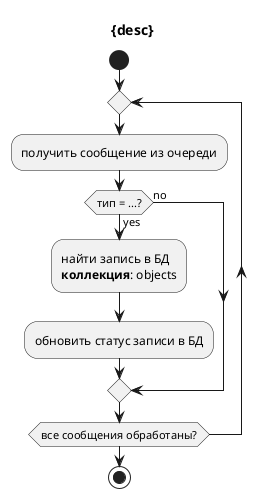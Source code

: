@startuml

title {desc}
start
repeat
    :получить сообщение из очереди;
    if (тип = ...?) then (yes)
        :найти запись в БД\n**коллекция**: objects;
        :обновить статус записи в БД;
    else (no)
       
    endif
repeat while (все сообщения обработаны?)
stop

@enduml